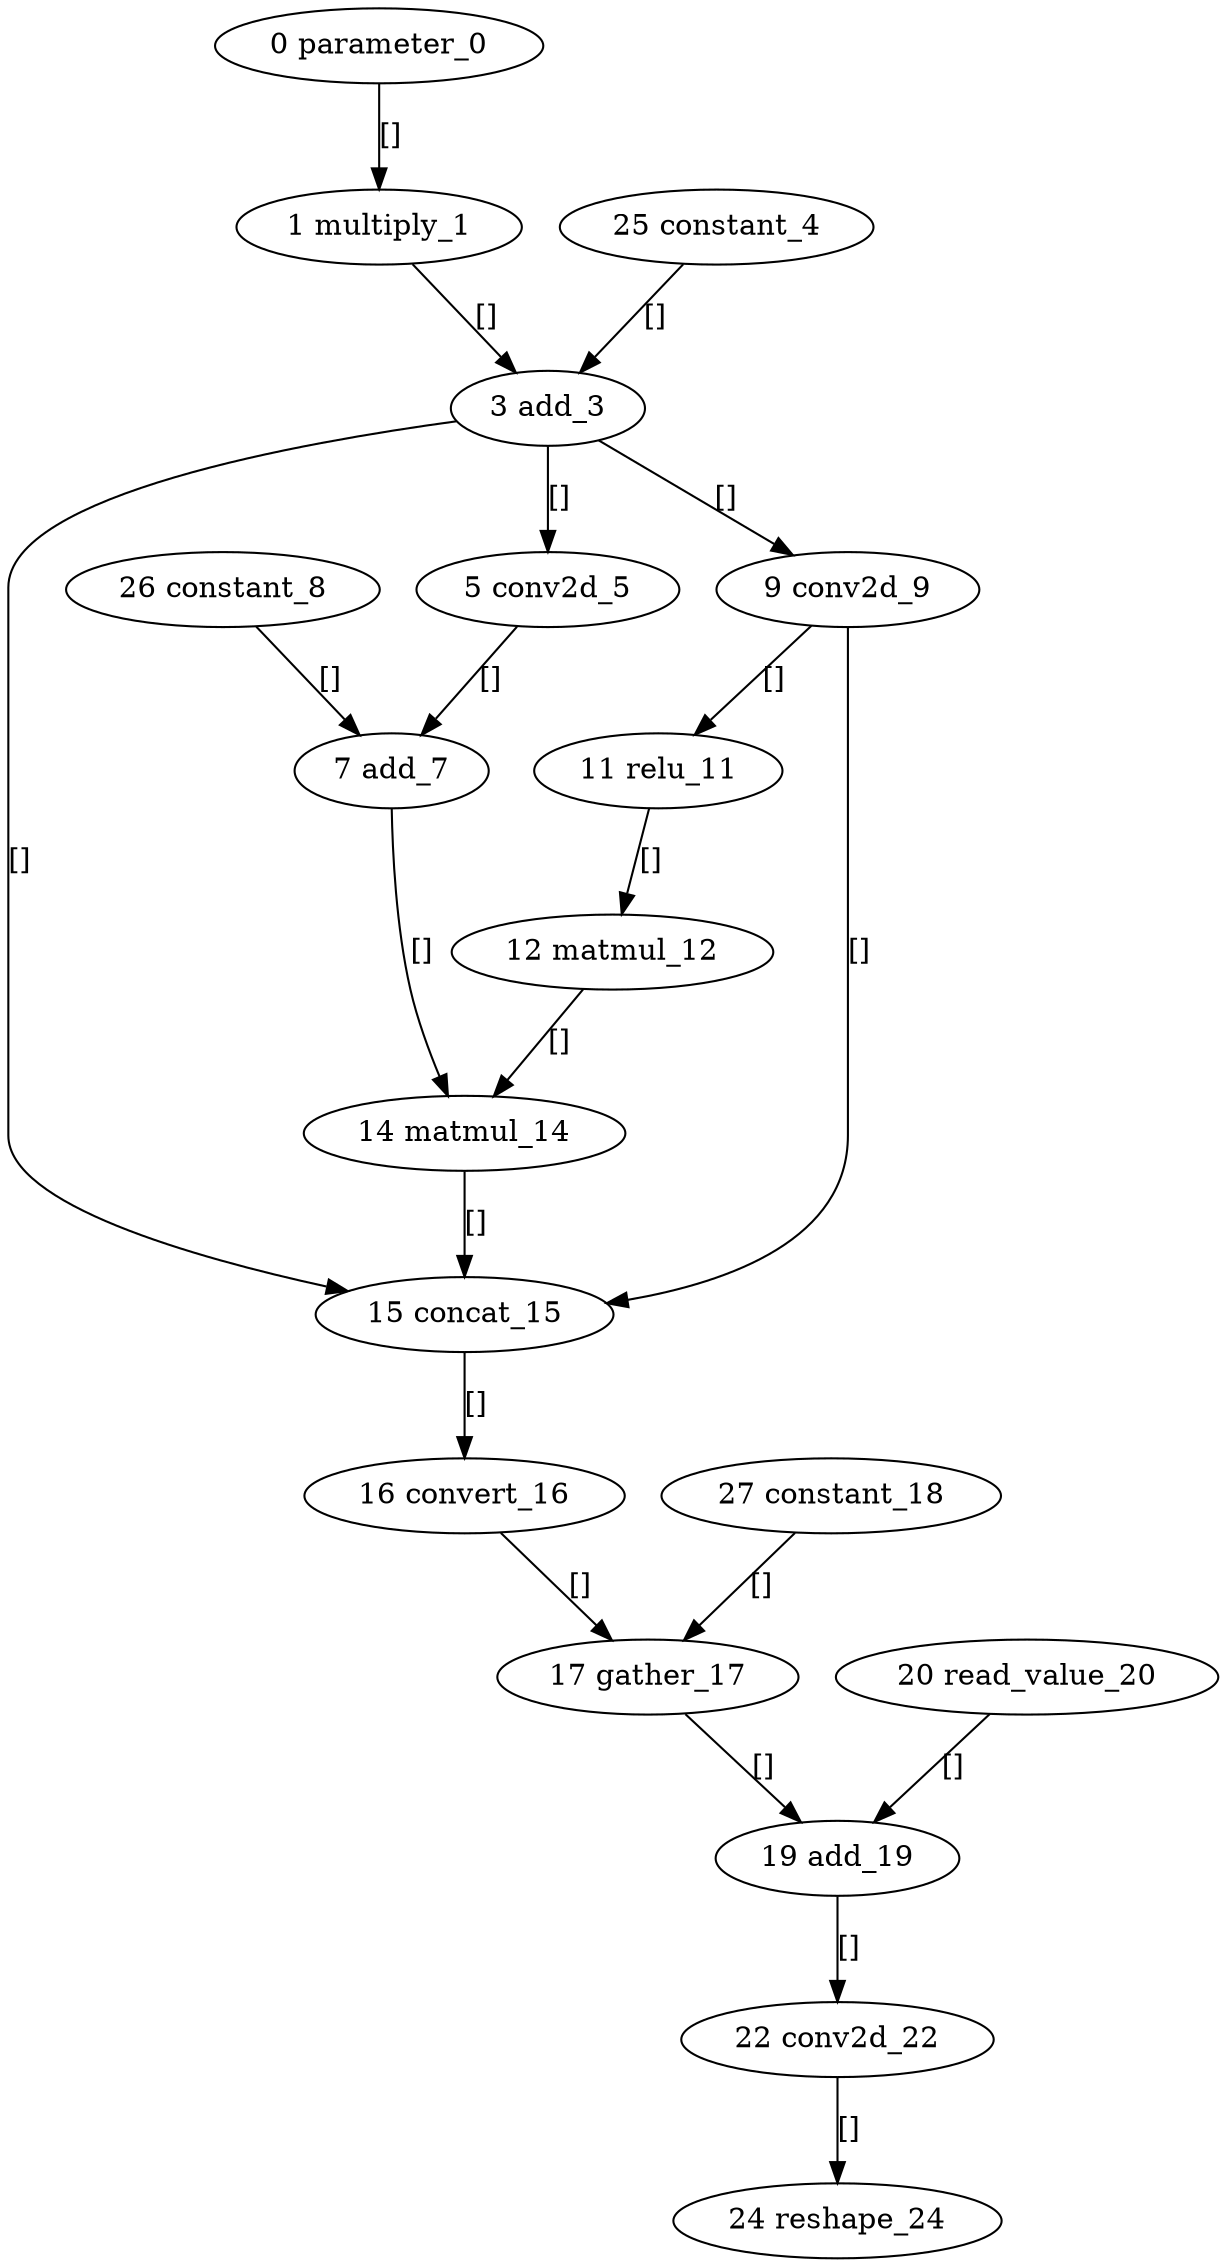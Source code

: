 strict digraph  {
"0 parameter_0" [id=0, type=parameter];
"1 multiply_1" [id=1, type=multiply];
"3 add_3" [id=3, type=add];
"5 conv2d_5" [id=5, type=conv2d];
"7 add_7" [id=7, type=add];
"9 conv2d_9" [id=9, type=conv2d];
"11 relu_11" [id=11, type=relu];
"12 matmul_12" [id=12, type=matmul];
"14 matmul_14" [id=14, type=matmul];
"15 concat_15" [id=15, type=concat];
"16 convert_16" [id=16, type=convert];
"17 gather_17" [id=17, type=gather];
"19 add_19" [id=19, type=add];
"20 read_value_20" [id=20, type=read_value];
"22 conv2d_22" [id=22, type=conv2d];
"24 reshape_24" [id=24, type=reshape];
"25 constant_4" [id=25, type=constant];
"26 constant_8" [id=26, type=constant];
"27 constant_18" [id=27, type=constant];
"0 parameter_0" -> "1 multiply_1"  [label="[]", style=solid];
"1 multiply_1" -> "3 add_3"  [label="[]", style=solid];
"3 add_3" -> "5 conv2d_5"  [label="[]", style=solid];
"3 add_3" -> "9 conv2d_9"  [label="[]", style=solid];
"3 add_3" -> "15 concat_15"  [label="[]", style=solid];
"5 conv2d_5" -> "7 add_7"  [label="[]", style=solid];
"7 add_7" -> "14 matmul_14"  [label="[]", style=solid];
"9 conv2d_9" -> "11 relu_11"  [label="[]", style=solid];
"9 conv2d_9" -> "15 concat_15"  [label="[]", style=solid];
"11 relu_11" -> "12 matmul_12"  [label="[]", style=solid];
"12 matmul_12" -> "14 matmul_14"  [label="[]", style=solid];
"14 matmul_14" -> "15 concat_15"  [label="[]", style=solid];
"15 concat_15" -> "16 convert_16"  [label="[]", style=solid];
"16 convert_16" -> "17 gather_17"  [label="[]", style=solid];
"17 gather_17" -> "19 add_19"  [label="[]", style=solid];
"19 add_19" -> "22 conv2d_22"  [label="[]", style=solid];
"20 read_value_20" -> "19 add_19"  [label="[]", style=solid];
"22 conv2d_22" -> "24 reshape_24"  [label="[]", style=solid];
"25 constant_4" -> "3 add_3"  [label="[]", style=solid];
"26 constant_8" -> "7 add_7"  [label="[]", style=solid];
"27 constant_18" -> "17 gather_17"  [label="[]", style=solid];
}

